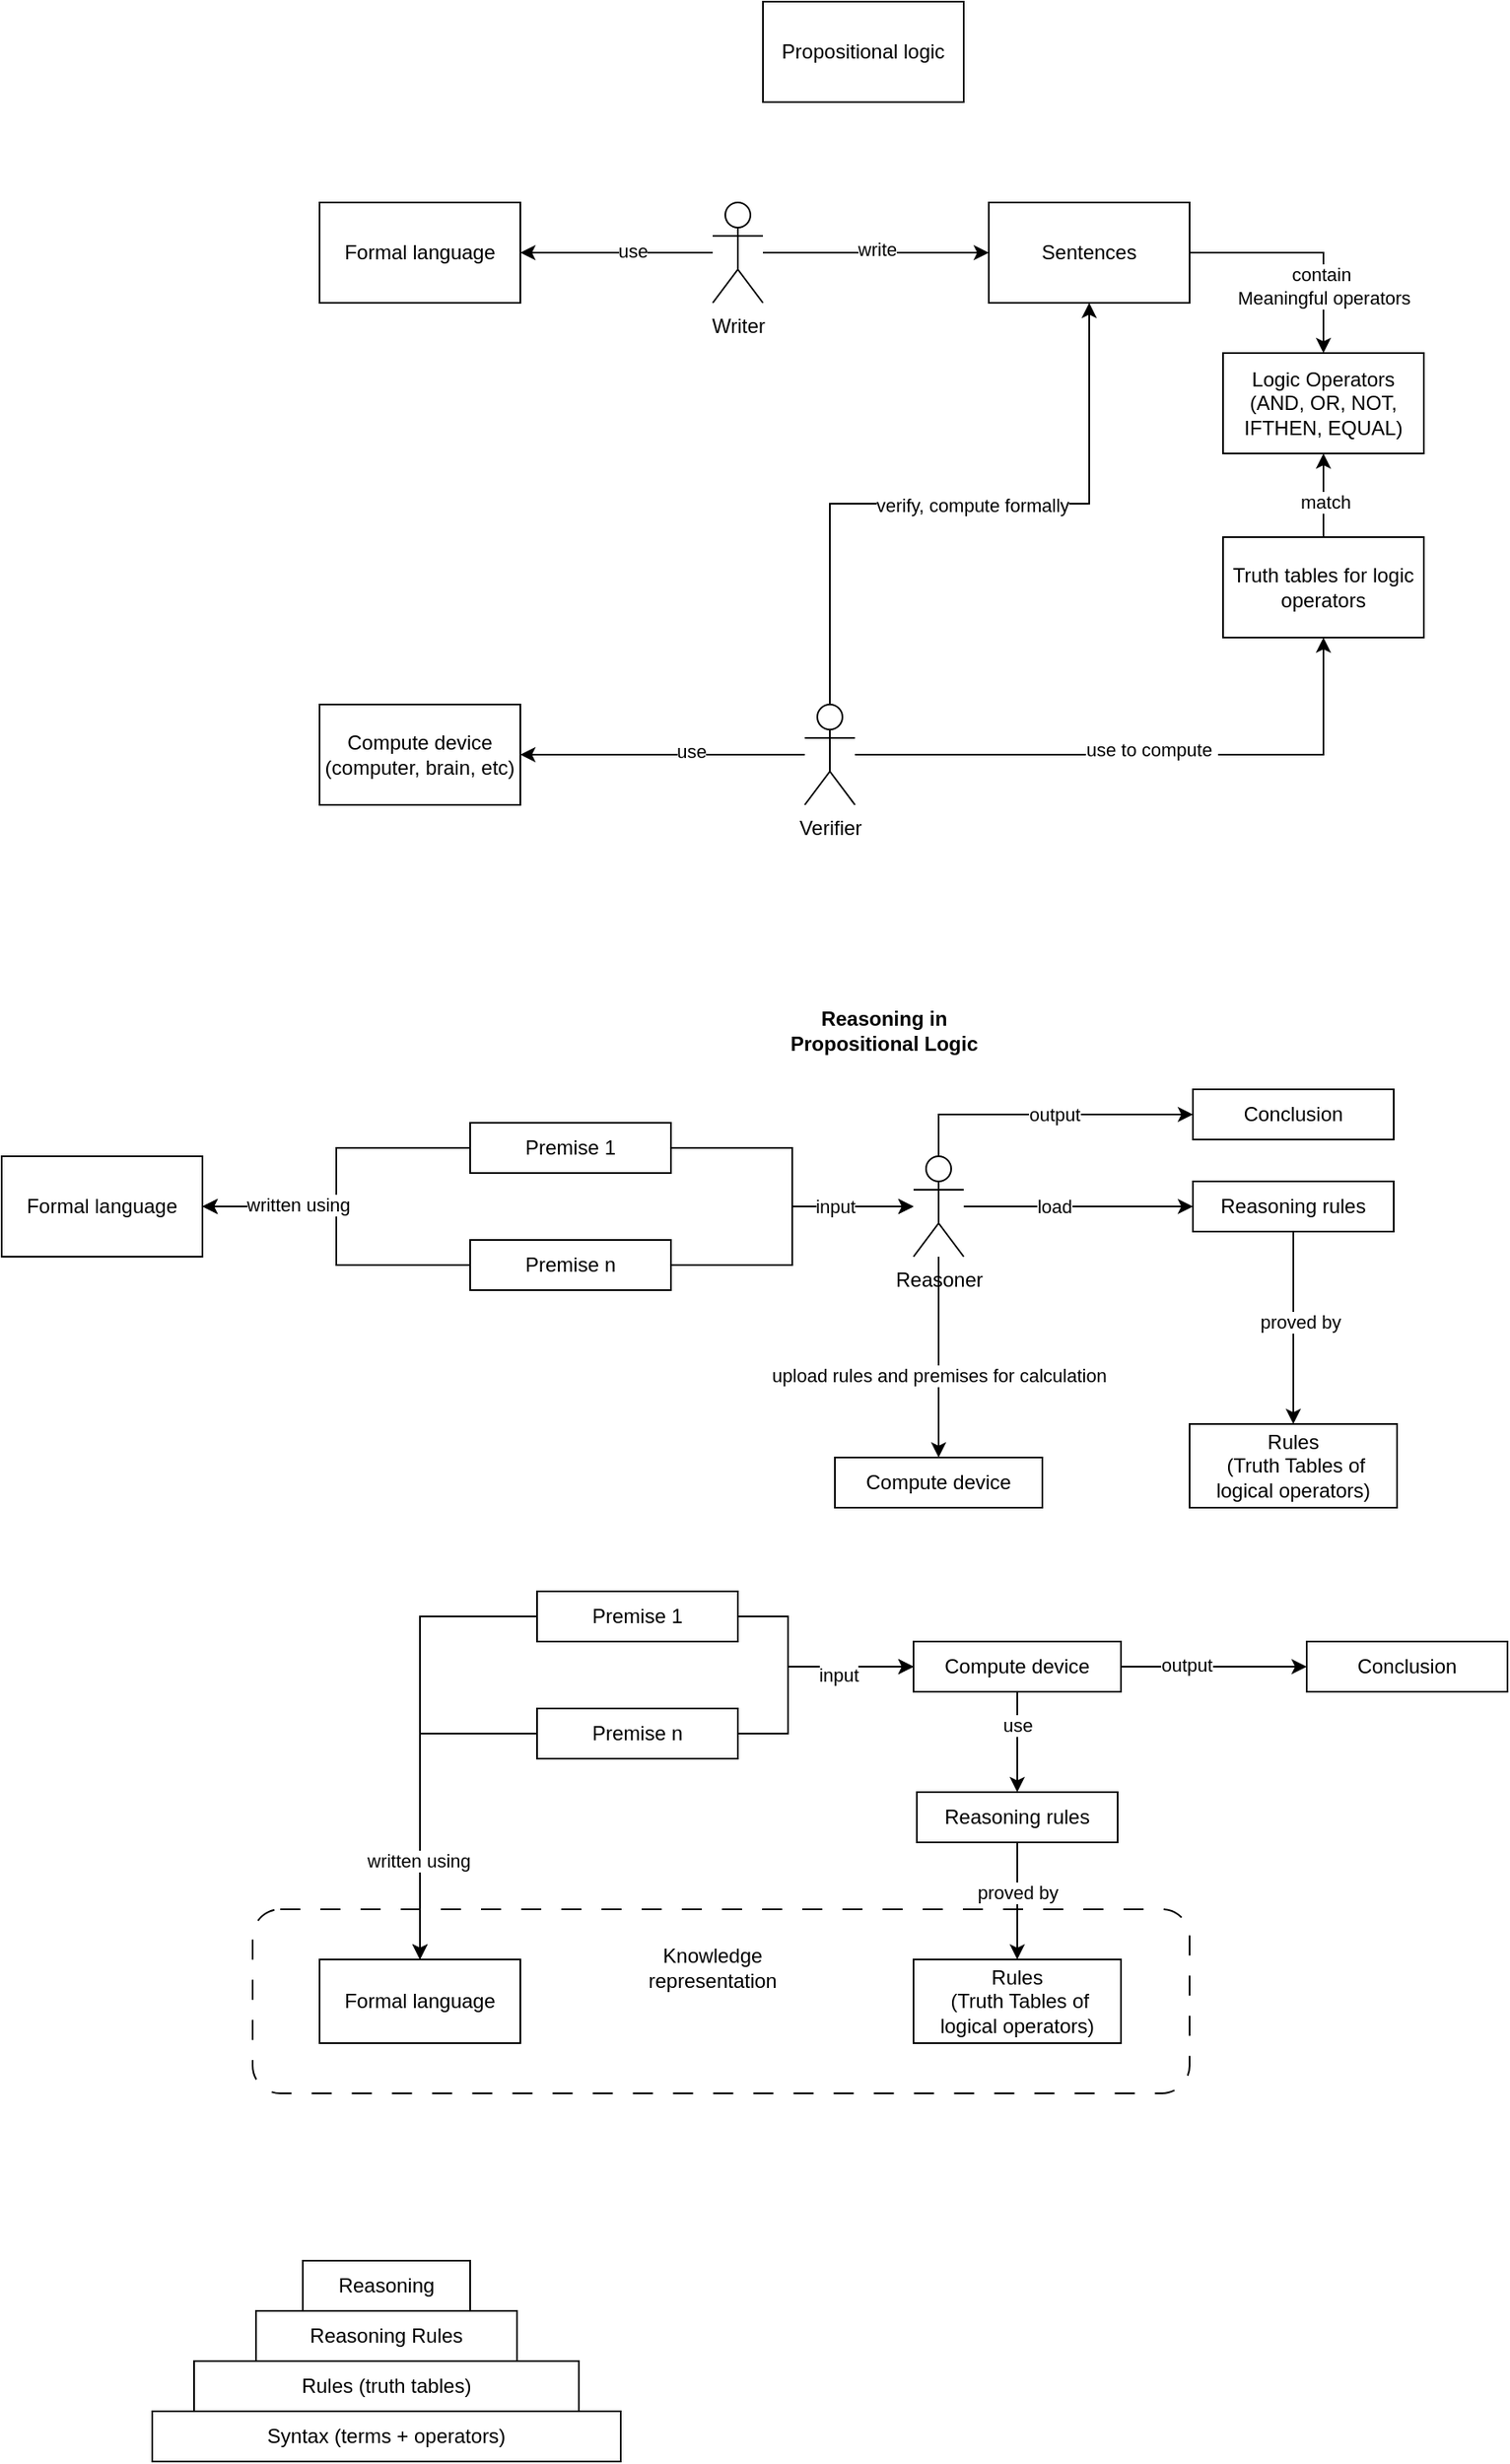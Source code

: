 <mxfile version="25.0.0">
  <diagram name="Page-1" id="LTAM06_SnJjzPH0YoZ9g">
    <mxGraphModel dx="1999" dy="942" grid="1" gridSize="10" guides="1" tooltips="1" connect="1" arrows="1" fold="1" page="1" pageScale="1" pageWidth="827" pageHeight="1169" math="0" shadow="0">
      <root>
        <mxCell id="0" />
        <mxCell id="1" parent="0" />
        <mxCell id="bEHOcinHx2GO_Jd9N_kA-4" style="edgeStyle=orthogonalEdgeStyle;rounded=0;orthogonalLoop=1;jettySize=auto;html=1;" parent="1" source="bEHOcinHx2GO_Jd9N_kA-1" target="bEHOcinHx2GO_Jd9N_kA-2" edge="1">
          <mxGeometry relative="1" as="geometry" />
        </mxCell>
        <mxCell id="bEHOcinHx2GO_Jd9N_kA-5" value="use" style="edgeLabel;html=1;align=center;verticalAlign=middle;resizable=0;points=[];" parent="bEHOcinHx2GO_Jd9N_kA-4" vertex="1" connectable="0">
          <mxGeometry x="-0.162" y="-1" relative="1" as="geometry">
            <mxPoint as="offset" />
          </mxGeometry>
        </mxCell>
        <mxCell id="bEHOcinHx2GO_Jd9N_kA-6" style="edgeStyle=orthogonalEdgeStyle;rounded=0;orthogonalLoop=1;jettySize=auto;html=1;" parent="1" source="bEHOcinHx2GO_Jd9N_kA-1" target="bEHOcinHx2GO_Jd9N_kA-3" edge="1">
          <mxGeometry relative="1" as="geometry">
            <mxPoint x="455" y="200" as="targetPoint" />
          </mxGeometry>
        </mxCell>
        <mxCell id="bEHOcinHx2GO_Jd9N_kA-7" value="write" style="edgeLabel;html=1;align=center;verticalAlign=middle;resizable=0;points=[];" parent="bEHOcinHx2GO_Jd9N_kA-6" vertex="1" connectable="0">
          <mxGeometry y="2" relative="1" as="geometry">
            <mxPoint as="offset" />
          </mxGeometry>
        </mxCell>
        <mxCell id="bEHOcinHx2GO_Jd9N_kA-1" value="Writer" style="shape=umlActor;verticalLabelPosition=bottom;verticalAlign=top;html=1;outlineConnect=0;" parent="1" vertex="1">
          <mxGeometry x="275" y="170" width="30" height="60" as="geometry" />
        </mxCell>
        <mxCell id="bEHOcinHx2GO_Jd9N_kA-2" value="Formal language" style="rounded=0;whiteSpace=wrap;html=1;" parent="1" vertex="1">
          <mxGeometry x="40" y="170" width="120" height="60" as="geometry" />
        </mxCell>
        <mxCell id="PPRwT2o1y2Lo-lwHDNqp-7" style="edgeStyle=orthogonalEdgeStyle;rounded=0;orthogonalLoop=1;jettySize=auto;html=1;" edge="1" parent="1" source="bEHOcinHx2GO_Jd9N_kA-3" target="PPRwT2o1y2Lo-lwHDNqp-6">
          <mxGeometry relative="1" as="geometry" />
        </mxCell>
        <mxCell id="PPRwT2o1y2Lo-lwHDNqp-8" value="contain&amp;nbsp;&lt;div&gt;Meaningful operators&lt;/div&gt;" style="edgeLabel;html=1;align=center;verticalAlign=middle;resizable=0;points=[];" vertex="1" connectable="0" parent="PPRwT2o1y2Lo-lwHDNqp-7">
          <mxGeometry x="-0.043" y="-1" relative="1" as="geometry">
            <mxPoint x="13" y="19" as="offset" />
          </mxGeometry>
        </mxCell>
        <mxCell id="bEHOcinHx2GO_Jd9N_kA-3" value="Sentences" style="rounded=0;whiteSpace=wrap;html=1;" parent="1" vertex="1">
          <mxGeometry x="440" y="170" width="120" height="60" as="geometry" />
        </mxCell>
        <mxCell id="bEHOcinHx2GO_Jd9N_kA-8" value="Propositional logic" style="rounded=0;whiteSpace=wrap;html=1;" parent="1" vertex="1">
          <mxGeometry x="305" y="50" width="120" height="60" as="geometry" />
        </mxCell>
        <mxCell id="bEHOcinHx2GO_Jd9N_kA-9" value="Compute device (computer, brain, etc)" style="rounded=0;whiteSpace=wrap;html=1;" parent="1" vertex="1">
          <mxGeometry x="40" y="470" width="120" height="60" as="geometry" />
        </mxCell>
        <mxCell id="bEHOcinHx2GO_Jd9N_kA-16" style="edgeStyle=orthogonalEdgeStyle;rounded=0;orthogonalLoop=1;jettySize=auto;html=1;" parent="1" source="bEHOcinHx2GO_Jd9N_kA-13" target="bEHOcinHx2GO_Jd9N_kA-9" edge="1">
          <mxGeometry relative="1" as="geometry" />
        </mxCell>
        <mxCell id="bEHOcinHx2GO_Jd9N_kA-17" value="use" style="edgeLabel;html=1;align=center;verticalAlign=middle;resizable=0;points=[];" parent="bEHOcinHx2GO_Jd9N_kA-16" vertex="1" connectable="0">
          <mxGeometry x="-0.2" y="-2" relative="1" as="geometry">
            <mxPoint as="offset" />
          </mxGeometry>
        </mxCell>
        <mxCell id="PPRwT2o1y2Lo-lwHDNqp-12" style="edgeStyle=orthogonalEdgeStyle;rounded=0;orthogonalLoop=1;jettySize=auto;html=1;entryX=0.5;entryY=1;entryDx=0;entryDy=0;" edge="1" parent="1" source="bEHOcinHx2GO_Jd9N_kA-13" target="PPRwT2o1y2Lo-lwHDNqp-9">
          <mxGeometry relative="1" as="geometry" />
        </mxCell>
        <mxCell id="PPRwT2o1y2Lo-lwHDNqp-13" value="use to compute&amp;nbsp;" style="edgeLabel;html=1;align=center;verticalAlign=middle;resizable=0;points=[];" vertex="1" connectable="0" parent="PPRwT2o1y2Lo-lwHDNqp-12">
          <mxGeometry x="0.011" y="3" relative="1" as="geometry">
            <mxPoint as="offset" />
          </mxGeometry>
        </mxCell>
        <mxCell id="PPRwT2o1y2Lo-lwHDNqp-14" style="edgeStyle=orthogonalEdgeStyle;rounded=0;orthogonalLoop=1;jettySize=auto;html=1;exitX=0.5;exitY=0;exitDx=0;exitDy=0;exitPerimeter=0;" edge="1" parent="1" source="bEHOcinHx2GO_Jd9N_kA-13" target="bEHOcinHx2GO_Jd9N_kA-3">
          <mxGeometry relative="1" as="geometry">
            <mxPoint x="330" y="440" as="sourcePoint" />
            <mxPoint x="470" y="170" as="targetPoint" />
          </mxGeometry>
        </mxCell>
        <mxCell id="PPRwT2o1y2Lo-lwHDNqp-15" value="verify, compute formally" style="edgeLabel;html=1;align=center;verticalAlign=middle;resizable=0;points=[];" vertex="1" connectable="0" parent="PPRwT2o1y2Lo-lwHDNqp-14">
          <mxGeometry x="0.038" y="-1" relative="1" as="geometry">
            <mxPoint as="offset" />
          </mxGeometry>
        </mxCell>
        <mxCell id="bEHOcinHx2GO_Jd9N_kA-13" value="Verifier" style="shape=umlActor;verticalLabelPosition=bottom;verticalAlign=top;html=1;outlineConnect=0;" parent="1" vertex="1">
          <mxGeometry x="330" y="470" width="30" height="60" as="geometry" />
        </mxCell>
        <mxCell id="PPRwT2o1y2Lo-lwHDNqp-6" value="Logic Operators (AND, OR, NOT, IFTHEN, EQUAL)" style="rounded=0;whiteSpace=wrap;html=1;" vertex="1" parent="1">
          <mxGeometry x="580" y="260" width="120" height="60" as="geometry" />
        </mxCell>
        <mxCell id="PPRwT2o1y2Lo-lwHDNqp-10" style="edgeStyle=orthogonalEdgeStyle;rounded=0;orthogonalLoop=1;jettySize=auto;html=1;entryX=0.5;entryY=1;entryDx=0;entryDy=0;" edge="1" parent="1" source="PPRwT2o1y2Lo-lwHDNqp-9" target="PPRwT2o1y2Lo-lwHDNqp-6">
          <mxGeometry relative="1" as="geometry" />
        </mxCell>
        <mxCell id="PPRwT2o1y2Lo-lwHDNqp-11" value="match" style="edgeLabel;html=1;align=center;verticalAlign=middle;resizable=0;points=[];" vertex="1" connectable="0" parent="PPRwT2o1y2Lo-lwHDNqp-10">
          <mxGeometry x="-0.16" y="-1" relative="1" as="geometry">
            <mxPoint as="offset" />
          </mxGeometry>
        </mxCell>
        <mxCell id="PPRwT2o1y2Lo-lwHDNqp-9" value="Truth tables for logic operators" style="rounded=0;whiteSpace=wrap;html=1;" vertex="1" parent="1">
          <mxGeometry x="580" y="370" width="120" height="60" as="geometry" />
        </mxCell>
        <mxCell id="PPRwT2o1y2Lo-lwHDNqp-46" style="edgeStyle=orthogonalEdgeStyle;rounded=0;orthogonalLoop=1;jettySize=auto;html=1;" edge="1" parent="1" source="PPRwT2o1y2Lo-lwHDNqp-16" target="PPRwT2o1y2Lo-lwHDNqp-45">
          <mxGeometry relative="1" as="geometry" />
        </mxCell>
        <mxCell id="PPRwT2o1y2Lo-lwHDNqp-16" value="Premise 1" style="rounded=0;whiteSpace=wrap;html=1;" vertex="1" parent="1">
          <mxGeometry x="130" y="720" width="120" height="30" as="geometry" />
        </mxCell>
        <mxCell id="PPRwT2o1y2Lo-lwHDNqp-47" style="edgeStyle=orthogonalEdgeStyle;rounded=0;orthogonalLoop=1;jettySize=auto;html=1;" edge="1" parent="1" source="PPRwT2o1y2Lo-lwHDNqp-17" target="PPRwT2o1y2Lo-lwHDNqp-45">
          <mxGeometry relative="1" as="geometry" />
        </mxCell>
        <mxCell id="PPRwT2o1y2Lo-lwHDNqp-48" value="written using" style="edgeLabel;html=1;align=center;verticalAlign=middle;resizable=0;points=[];" vertex="1" connectable="0" parent="PPRwT2o1y2Lo-lwHDNqp-47">
          <mxGeometry x="0.418" y="-1" relative="1" as="geometry">
            <mxPoint as="offset" />
          </mxGeometry>
        </mxCell>
        <mxCell id="PPRwT2o1y2Lo-lwHDNqp-17" value="Premise n" style="rounded=0;whiteSpace=wrap;html=1;" vertex="1" parent="1">
          <mxGeometry x="130" y="790" width="120" height="30" as="geometry" />
        </mxCell>
        <mxCell id="PPRwT2o1y2Lo-lwHDNqp-18" value="Conclusion" style="rounded=0;whiteSpace=wrap;html=1;" vertex="1" parent="1">
          <mxGeometry x="562" y="700" width="120" height="30" as="geometry" />
        </mxCell>
        <mxCell id="PPRwT2o1y2Lo-lwHDNqp-21" value="Reasoning in Propositional Logic" style="text;html=1;align=center;verticalAlign=middle;whiteSpace=wrap;rounded=0;fontStyle=1" vertex="1" parent="1">
          <mxGeometry x="305" y="650" width="145" height="30" as="geometry" />
        </mxCell>
        <mxCell id="PPRwT2o1y2Lo-lwHDNqp-22" value="Syntax (terms + operators)" style="rounded=0;whiteSpace=wrap;html=1;" vertex="1" parent="1">
          <mxGeometry x="-60" y="1490" width="280" height="30" as="geometry" />
        </mxCell>
        <mxCell id="PPRwT2o1y2Lo-lwHDNqp-23" value="Rules (truth tables)" style="rounded=0;whiteSpace=wrap;html=1;" vertex="1" parent="1">
          <mxGeometry x="-35" y="1460" width="230" height="30" as="geometry" />
        </mxCell>
        <mxCell id="PPRwT2o1y2Lo-lwHDNqp-24" value="Reasoning Rules" style="rounded=0;whiteSpace=wrap;html=1;" vertex="1" parent="1">
          <mxGeometry x="2" y="1430" width="156" height="30" as="geometry" />
        </mxCell>
        <mxCell id="PPRwT2o1y2Lo-lwHDNqp-25" value="Reasoning" style="rounded=0;whiteSpace=wrap;html=1;" vertex="1" parent="1">
          <mxGeometry x="30" y="1400" width="100" height="30" as="geometry" />
        </mxCell>
        <mxCell id="PPRwT2o1y2Lo-lwHDNqp-38" style="edgeStyle=orthogonalEdgeStyle;rounded=0;orthogonalLoop=1;jettySize=auto;html=1;" edge="1" parent="1" source="PPRwT2o1y2Lo-lwHDNqp-26" target="PPRwT2o1y2Lo-lwHDNqp-35">
          <mxGeometry relative="1" as="geometry" />
        </mxCell>
        <mxCell id="PPRwT2o1y2Lo-lwHDNqp-39" value="proved by" style="edgeLabel;html=1;align=center;verticalAlign=middle;resizable=0;points=[];" vertex="1" connectable="0" parent="PPRwT2o1y2Lo-lwHDNqp-38">
          <mxGeometry x="-0.067" y="4" relative="1" as="geometry">
            <mxPoint as="offset" />
          </mxGeometry>
        </mxCell>
        <mxCell id="PPRwT2o1y2Lo-lwHDNqp-26" value="Reasoning rules" style="rounded=0;whiteSpace=wrap;html=1;" vertex="1" parent="1">
          <mxGeometry x="562" y="755" width="120" height="30" as="geometry" />
        </mxCell>
        <mxCell id="PPRwT2o1y2Lo-lwHDNqp-30" style="edgeStyle=orthogonalEdgeStyle;rounded=0;orthogonalLoop=1;jettySize=auto;html=1;entryX=1;entryY=0.5;entryDx=0;entryDy=0;endArrow=none;endFill=0;startArrow=classic;startFill=1;" edge="1" parent="1" source="PPRwT2o1y2Lo-lwHDNqp-27" target="PPRwT2o1y2Lo-lwHDNqp-17">
          <mxGeometry relative="1" as="geometry" />
        </mxCell>
        <mxCell id="PPRwT2o1y2Lo-lwHDNqp-31" style="edgeStyle=orthogonalEdgeStyle;rounded=0;orthogonalLoop=1;jettySize=auto;html=1;entryX=1;entryY=0.5;entryDx=0;entryDy=0;startArrow=classic;startFill=1;endArrow=none;endFill=0;" edge="1" parent="1" source="PPRwT2o1y2Lo-lwHDNqp-27" target="PPRwT2o1y2Lo-lwHDNqp-16">
          <mxGeometry relative="1" as="geometry" />
        </mxCell>
        <mxCell id="PPRwT2o1y2Lo-lwHDNqp-32" value="input" style="edgeLabel;html=1;align=center;verticalAlign=middle;resizable=0;points=[];" vertex="1" connectable="0" parent="PPRwT2o1y2Lo-lwHDNqp-31">
          <mxGeometry x="-0.322" y="2" relative="1" as="geometry">
            <mxPoint x="14" y="-2" as="offset" />
          </mxGeometry>
        </mxCell>
        <mxCell id="PPRwT2o1y2Lo-lwHDNqp-33" style="edgeStyle=orthogonalEdgeStyle;rounded=0;orthogonalLoop=1;jettySize=auto;html=1;entryX=0;entryY=0.5;entryDx=0;entryDy=0;" edge="1" parent="1" source="PPRwT2o1y2Lo-lwHDNqp-27" target="PPRwT2o1y2Lo-lwHDNqp-26">
          <mxGeometry relative="1" as="geometry" />
        </mxCell>
        <mxCell id="PPRwT2o1y2Lo-lwHDNqp-34" value="load" style="edgeLabel;html=1;align=center;verticalAlign=middle;resizable=0;points=[];" vertex="1" connectable="0" parent="PPRwT2o1y2Lo-lwHDNqp-33">
          <mxGeometry x="-0.273" y="-2" relative="1" as="geometry">
            <mxPoint x="4" y="-2" as="offset" />
          </mxGeometry>
        </mxCell>
        <mxCell id="PPRwT2o1y2Lo-lwHDNqp-40" style="edgeStyle=orthogonalEdgeStyle;rounded=0;orthogonalLoop=1;jettySize=auto;html=1;entryX=0;entryY=0.5;entryDx=0;entryDy=0;exitX=0.5;exitY=0;exitDx=0;exitDy=0;exitPerimeter=0;" edge="1" parent="1" source="PPRwT2o1y2Lo-lwHDNqp-27" target="PPRwT2o1y2Lo-lwHDNqp-18">
          <mxGeometry relative="1" as="geometry" />
        </mxCell>
        <mxCell id="PPRwT2o1y2Lo-lwHDNqp-41" value="output" style="edgeLabel;html=1;align=center;verticalAlign=middle;resizable=0;points=[];" vertex="1" connectable="0" parent="PPRwT2o1y2Lo-lwHDNqp-40">
          <mxGeometry x="-0.19" y="4" relative="1" as="geometry">
            <mxPoint x="22" y="4" as="offset" />
          </mxGeometry>
        </mxCell>
        <mxCell id="PPRwT2o1y2Lo-lwHDNqp-43" style="edgeStyle=orthogonalEdgeStyle;rounded=0;orthogonalLoop=1;jettySize=auto;html=1;" edge="1" parent="1" source="PPRwT2o1y2Lo-lwHDNqp-27" target="PPRwT2o1y2Lo-lwHDNqp-42">
          <mxGeometry relative="1" as="geometry" />
        </mxCell>
        <mxCell id="PPRwT2o1y2Lo-lwHDNqp-44" value="upload rules and premises for calculation" style="edgeLabel;html=1;align=center;verticalAlign=middle;resizable=0;points=[];" vertex="1" connectable="0" parent="PPRwT2o1y2Lo-lwHDNqp-43">
          <mxGeometry x="0.171" relative="1" as="geometry">
            <mxPoint as="offset" />
          </mxGeometry>
        </mxCell>
        <mxCell id="PPRwT2o1y2Lo-lwHDNqp-27" value="Reasoner" style="shape=umlActor;verticalLabelPosition=bottom;verticalAlign=top;html=1;outlineConnect=0;" vertex="1" parent="1">
          <mxGeometry x="395" y="740" width="30" height="60" as="geometry" />
        </mxCell>
        <mxCell id="PPRwT2o1y2Lo-lwHDNqp-35" value="Rules&lt;div&gt;&amp;nbsp;(Truth Tables of logical operators)&lt;/div&gt;" style="rounded=0;whiteSpace=wrap;html=1;" vertex="1" parent="1">
          <mxGeometry x="560" y="900" width="124" height="50" as="geometry" />
        </mxCell>
        <mxCell id="PPRwT2o1y2Lo-lwHDNqp-42" value="Compute device" style="rounded=0;whiteSpace=wrap;html=1;" vertex="1" parent="1">
          <mxGeometry x="348" y="920" width="124" height="30" as="geometry" />
        </mxCell>
        <mxCell id="PPRwT2o1y2Lo-lwHDNqp-45" value="Formal language" style="rounded=0;whiteSpace=wrap;html=1;" vertex="1" parent="1">
          <mxGeometry x="-150" y="740" width="120" height="60" as="geometry" />
        </mxCell>
        <mxCell id="PPRwT2o1y2Lo-lwHDNqp-51" style="edgeStyle=orthogonalEdgeStyle;rounded=0;orthogonalLoop=1;jettySize=auto;html=1;" edge="1" parent="1" source="PPRwT2o1y2Lo-lwHDNqp-52" target="PPRwT2o1y2Lo-lwHDNqp-57">
          <mxGeometry relative="1" as="geometry" />
        </mxCell>
        <mxCell id="PPRwT2o1y2Lo-lwHDNqp-59" style="edgeStyle=orthogonalEdgeStyle;rounded=0;orthogonalLoop=1;jettySize=auto;html=1;" edge="1" parent="1" source="PPRwT2o1y2Lo-lwHDNqp-52" target="PPRwT2o1y2Lo-lwHDNqp-58">
          <mxGeometry relative="1" as="geometry">
            <Array as="points">
              <mxPoint x="320" y="1015" />
              <mxPoint x="320" y="1045" />
            </Array>
          </mxGeometry>
        </mxCell>
        <mxCell id="PPRwT2o1y2Lo-lwHDNqp-52" value="Premise 1" style="rounded=0;whiteSpace=wrap;html=1;" vertex="1" parent="1">
          <mxGeometry x="170" y="1000" width="120" height="30" as="geometry" />
        </mxCell>
        <mxCell id="PPRwT2o1y2Lo-lwHDNqp-53" style="edgeStyle=orthogonalEdgeStyle;rounded=0;orthogonalLoop=1;jettySize=auto;html=1;" edge="1" parent="1" source="PPRwT2o1y2Lo-lwHDNqp-55" target="PPRwT2o1y2Lo-lwHDNqp-57">
          <mxGeometry relative="1" as="geometry" />
        </mxCell>
        <mxCell id="PPRwT2o1y2Lo-lwHDNqp-54" value="written using" style="edgeLabel;html=1;align=center;verticalAlign=middle;resizable=0;points=[];" vertex="1" connectable="0" parent="PPRwT2o1y2Lo-lwHDNqp-53">
          <mxGeometry x="0.418" y="-1" relative="1" as="geometry">
            <mxPoint as="offset" />
          </mxGeometry>
        </mxCell>
        <mxCell id="PPRwT2o1y2Lo-lwHDNqp-60" value="input" style="edgeStyle=orthogonalEdgeStyle;rounded=0;orthogonalLoop=1;jettySize=auto;html=1;entryX=0;entryY=0.5;entryDx=0;entryDy=0;" edge="1" parent="1" source="PPRwT2o1y2Lo-lwHDNqp-55" target="PPRwT2o1y2Lo-lwHDNqp-58">
          <mxGeometry x="0.379" y="-5" relative="1" as="geometry">
            <Array as="points">
              <mxPoint x="320" y="1085" />
              <mxPoint x="320" y="1045" />
            </Array>
            <mxPoint as="offset" />
          </mxGeometry>
        </mxCell>
        <mxCell id="PPRwT2o1y2Lo-lwHDNqp-55" value="Premise n" style="rounded=0;whiteSpace=wrap;html=1;" vertex="1" parent="1">
          <mxGeometry x="170" y="1070" width="120" height="30" as="geometry" />
        </mxCell>
        <mxCell id="PPRwT2o1y2Lo-lwHDNqp-57" value="Formal language" style="rounded=0;whiteSpace=wrap;html=1;" vertex="1" parent="1">
          <mxGeometry x="40" y="1220" width="120" height="50" as="geometry" />
        </mxCell>
        <mxCell id="PPRwT2o1y2Lo-lwHDNqp-62" style="edgeStyle=orthogonalEdgeStyle;rounded=0;orthogonalLoop=1;jettySize=auto;html=1;" edge="1" parent="1" source="PPRwT2o1y2Lo-lwHDNqp-58" target="PPRwT2o1y2Lo-lwHDNqp-61">
          <mxGeometry relative="1" as="geometry" />
        </mxCell>
        <mxCell id="PPRwT2o1y2Lo-lwHDNqp-63" value="output" style="edgeLabel;html=1;align=center;verticalAlign=middle;resizable=0;points=[];" vertex="1" connectable="0" parent="PPRwT2o1y2Lo-lwHDNqp-62">
          <mxGeometry x="-0.297" y="1" relative="1" as="geometry">
            <mxPoint as="offset" />
          </mxGeometry>
        </mxCell>
        <mxCell id="PPRwT2o1y2Lo-lwHDNqp-65" style="edgeStyle=orthogonalEdgeStyle;rounded=0;orthogonalLoop=1;jettySize=auto;html=1;" edge="1" parent="1" source="PPRwT2o1y2Lo-lwHDNqp-58" target="PPRwT2o1y2Lo-lwHDNqp-64">
          <mxGeometry relative="1" as="geometry" />
        </mxCell>
        <mxCell id="PPRwT2o1y2Lo-lwHDNqp-66" value="use" style="edgeLabel;html=1;align=center;verticalAlign=middle;resizable=0;points=[];" vertex="1" connectable="0" parent="PPRwT2o1y2Lo-lwHDNqp-65">
          <mxGeometry x="-0.333" relative="1" as="geometry">
            <mxPoint as="offset" />
          </mxGeometry>
        </mxCell>
        <mxCell id="PPRwT2o1y2Lo-lwHDNqp-58" value="Compute device" style="rounded=0;whiteSpace=wrap;html=1;" vertex="1" parent="1">
          <mxGeometry x="395" y="1030" width="124" height="30" as="geometry" />
        </mxCell>
        <mxCell id="PPRwT2o1y2Lo-lwHDNqp-61" value="Conclusion" style="rounded=0;whiteSpace=wrap;html=1;" vertex="1" parent="1">
          <mxGeometry x="630" y="1030" width="120" height="30" as="geometry" />
        </mxCell>
        <mxCell id="PPRwT2o1y2Lo-lwHDNqp-68" style="edgeStyle=orthogonalEdgeStyle;rounded=0;orthogonalLoop=1;jettySize=auto;html=1;" edge="1" parent="1" source="PPRwT2o1y2Lo-lwHDNqp-64" target="PPRwT2o1y2Lo-lwHDNqp-67">
          <mxGeometry relative="1" as="geometry" />
        </mxCell>
        <mxCell id="PPRwT2o1y2Lo-lwHDNqp-69" value="proved by" style="edgeLabel;html=1;align=center;verticalAlign=middle;resizable=0;points=[];" vertex="1" connectable="0" parent="PPRwT2o1y2Lo-lwHDNqp-68">
          <mxGeometry x="0.143" y="1" relative="1" as="geometry">
            <mxPoint x="-1" y="-10" as="offset" />
          </mxGeometry>
        </mxCell>
        <mxCell id="PPRwT2o1y2Lo-lwHDNqp-64" value="Reasoning rules" style="rounded=0;whiteSpace=wrap;html=1;" vertex="1" parent="1">
          <mxGeometry x="397" y="1120" width="120" height="30" as="geometry" />
        </mxCell>
        <mxCell id="PPRwT2o1y2Lo-lwHDNqp-67" value="Rules&lt;div&gt;&amp;nbsp;(Truth Tables of logical operators)&lt;/div&gt;" style="rounded=0;whiteSpace=wrap;html=1;" vertex="1" parent="1">
          <mxGeometry x="395" y="1220" width="124" height="50" as="geometry" />
        </mxCell>
        <mxCell id="PPRwT2o1y2Lo-lwHDNqp-70" value="" style="rounded=1;whiteSpace=wrap;html=1;fillColor=none;dashed=1;dashPattern=12 12;" vertex="1" parent="1">
          <mxGeometry y="1190" width="560" height="110" as="geometry" />
        </mxCell>
        <mxCell id="PPRwT2o1y2Lo-lwHDNqp-71" value="Knowledge representation" style="text;html=1;align=center;verticalAlign=middle;whiteSpace=wrap;rounded=0;" vertex="1" parent="1">
          <mxGeometry x="245" y="1210" width="60" height="30" as="geometry" />
        </mxCell>
      </root>
    </mxGraphModel>
  </diagram>
</mxfile>
